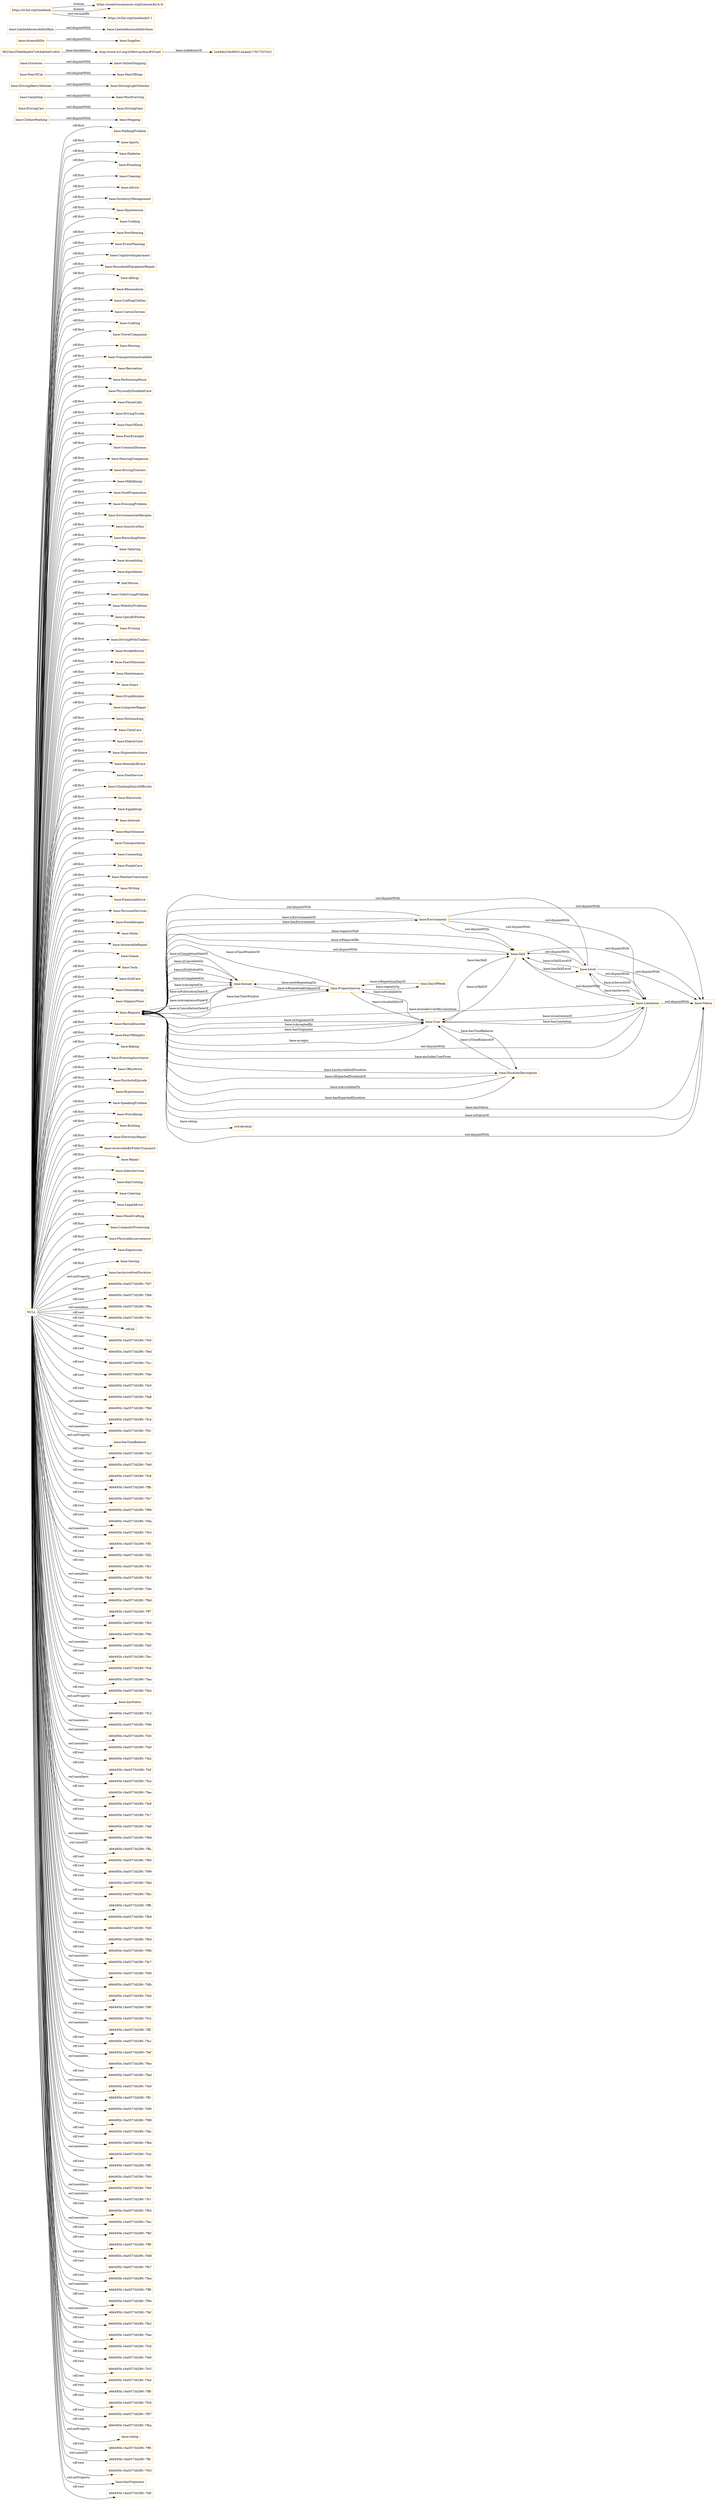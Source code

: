 digraph ar2dtool_diagram { 
rankdir=LR;
size="1501"
node [shape = rectangle, color="orange"]; "base:WalkingProblem" "base:Sports" "base:Mopping" "base:Diabetes" "base:Plumbing" "base:Cleaning" "base:Advice" "base:DrivingCars" "base:InventoryManagement" "base:Hypotension" "base:Cooking" "base:PoorHearing" "base:EventPlanning" "base:CognitiveImpairment" "time:Instant" "base:HouseholdEquipmentRepair" "base:Allergy" "base:Rheumatism" "time:DayOfWeek" "base:CraftingClothes" "base:UnevenTerrain" "base:Crafting" "base:Carpeting" "base:DrivingHeavyVehicles" "time:ProperInterval" "base:TravelCompanion" "base:Mowing" "base:TransportationAvailable" "base:Recreation" "base:PerformingMusic" "base:PhysicallyDisabledCare" "base:PhoneCalls" "base:DrivingTrucks" "base:FearOfDark" "base:PoorEyesight" "base:CommonDisease" "base:DancingCompanion" "base:DrivingTractors" "base:FearOfDogs" "base:MilkAllergy" "base:Groceries" "base:FoodPreparation" "base:DressingProblem" "base:EnvironmentalAllergies" "base:SensitiveSkin" "base:RecordingNotes" "base:Tailoring" "base:Assembling" "base:Level" "base:Ingredients" "foaf:Person" "2ed49e229cf80314a4adc17817537e31" "base:ToiletUsingProblem" "base:Limitation" "base:MobilityProblems" "base:SpecificPhobia" "base:Pruning" "base:DrivingWithTrailers" "base:StrokeHistory" "base:WoodCarving" "base:FearOfAnimals" "base:Maintenance" "base:User" "base:Stairs" "base:DrugAllergies" "base:ComputerRepair" "base:Dishwashing" "base:ChildCare" "base:DrivingVans" "base:ClothesWashing" "base:Accessibility" "base:ElderlyCare" "base:OnlineShopping" "base:HygieneAssitance" "base:MentallyIllCare" "base:Environment" "base:FoodService" "base:ClimbingStairsDifficulty" "base:Electricity" "base:EggAllergy" "base:Internet" "base:HeartDisease" "9623be2f29e6bae647c0cbd04e01d92c" "time:DurationDescription" "base:Transportation" "base:Status" "base:Counseling" "base:PeopleCare" "base:WeatherConstraint" "base:Writing" "base:FinancialAdvice" "base:PersonalServices" "base:FoodAllergies" "base:Water" "base:LimitedAccessibilityRain" "base:AutomobileRepair" "base:Games" "base:Tools" "base:SickCare" "http://www.w3.org/2006/vcard/ns#VCard" "base:GlutenAllergy" "base:FearOfCat" "base:SlipperyFloor" "base:Request" "base:MentalDisorder" "base:FearOfHeights" "base:Baking" "base:DrivingLightVehicles" "base:DressingAssistance" "base:OfficeWork" "base:PsychoticEpisode" "base:Hypertension" "base:SpeakingProblem" "base:NutsAllergy" "base:Knitting" "base:LimitedAccessibilitySnow" "base:ElectronicRepair" "base:AccessibleByPublicTransport" "base:Repair" "base:SalesServices" "base:Skill" "base:Supplies" "base:HairCutting" "base:Catering" "base:LegalAdvice" "base:WoodCrafting" "base:ComputerProcessing" "base:PhysicalInconvenience" "base:Depression" "base:Sewing" ; /*classes style*/
	"base:Groceries" -> "base:OnlineShopping" [ label = "owl:disjointWith" ];
	"base:LimitedAccessibilityRain" -> "base:LimitedAccessibilitySnow" [ label = "owl:disjointWith" ];
	"base:Limitation" -> "base:Status" [ label = "owl:disjointWith" ];
	"base:Limitation" -> "base:Skill" [ label = "owl:disjointWith" ];
	"base:Limitation" -> "base:Request" [ label = "owl:disjointWith" ];
	"base:Request" -> "base:Status" [ label = "owl:disjointWith" ];
	"base:Request" -> "base:Skill" [ label = "owl:disjointWith" ];
	"base:Carpeting" -> "base:WoodCarving" [ label = "owl:disjointWith" ];
	"base:FearOfCat" -> "base:FearOfDogs" [ label = "owl:disjointWith" ];
	"base:DrivingHeavyVehicles" -> "base:DrivingLightVehicles" [ label = "owl:disjointWith" ];
	"base:Accessibility" -> "base:Supplies" [ label = "owl:disjointWith" ];
	"base:Skill" -> "base:Status" [ label = "owl:disjointWith" ];
	"NULL" -> "base:hasAccreditedDuration" [ label = "owl:onProperty" ];
	"NULL" -> "466495b:16a0573d289:-7fd7" [ label = "rdf:rest" ];
	"NULL" -> "base:MentallyIllCare" [ label = "rdf:first" ];
	"NULL" -> "466495b:16a0573d289:-7fb6" [ label = "rdf:rest" ];
	"NULL" -> "base:FearOfHeights" [ label = "rdf:first" ];
	"NULL" -> "466495b:16a0573d289:-7f9a" [ label = "owl:members" ];
	"NULL" -> "base:DressingAssistance" [ label = "rdf:first" ];
	"NULL" -> "base:Water" [ label = "rdf:first" ];
	"NULL" -> "base:RecordingNotes" [ label = "rdf:first" ];
	"NULL" -> "466495b:16a0573d289:-7fe1" [ label = "rdf:rest" ];
	"NULL" -> "base:AutomobileRepair" [ label = "rdf:first" ];
	"NULL" -> "rdf:nil" [ label = "rdf:rest" ];
	"NULL" -> "base:SalesServices" [ label = "rdf:first" ];
	"NULL" -> "466495b:16a0573d289:-7fc0" [ label = "rdf:rest" ];
	"NULL" -> "base:HygieneAssitance" [ label = "rdf:first" ];
	"NULL" -> "466495b:16a0573d289:-7fed" [ label = "rdf:rest" ];
	"NULL" -> "base:Pruning" [ label = "rdf:first" ];
	"NULL" -> "466495b:16a0573d289:-7fcc" [ label = "rdf:rest" ];
	"NULL" -> "466495b:16a0573d289:-7fab" [ label = "rdf:rest" ];
	"NULL" -> "base:Tools" [ label = "rdf:first" ];
	"NULL" -> "466495b:16a0573d289:-7fe5" [ label = "rdf:rest" ];
	"NULL" -> "466495b:16a0573d289:-7fa8" [ label = "rdf:rest" ];
	"NULL" -> "466495b:16a0573d289:-7f9d" [ label = "owl:members" ];
	"NULL" -> "466495b:16a0573d289:-7fc4" [ label = "rdf:rest" ];
	"NULL" -> "466495b:16a0573d289:-7fd1" [ label = "owl:members" ];
	"NULL" -> "base:hasTimeBalance" [ label = "owl:onProperty" ];
	"NULL" -> "466495b:16a0573d289:-7fa3" [ label = "rdf:rest" ];
	"NULL" -> "base:StrokeHistory" [ label = "rdf:first" ];
	"NULL" -> "base:OfficeWork" [ label = "rdf:first" ];
	"NULL" -> "base:Assembling" [ label = "rdf:first" ];
	"NULL" -> "base:Sewing" [ label = "rdf:first" ];
	"NULL" -> "466495b:16a0573d289:-7fe9" [ label = "rdf:rest" ];
	"NULL" -> "466495b:16a0573d289:-7fc8" [ label = "rdf:rest" ];
	"NULL" -> "base:DrivingTrucks" [ label = "rdf:first" ];
	"NULL" -> "base:NutsAllergy" [ label = "rdf:first" ];
	"NULL" -> "466495b:16a0573d289:-7ffb" [ label = "rdf:rest" ];
	"NULL" -> "466495b:16a0573d289:-7fa7" [ label = "rdf:rest" ];
	"NULL" -> "base:Recreation" [ label = "rdf:first" ];
	"NULL" -> "466495b:16a0573d289:-7f96" [ label = "rdf:rest" ];
	"NULL" -> "466495b:16a0573d289:-7fda" [ label = "rdf:rest" ];
	"NULL" -> "466495b:16a0573d289:-7fe3" [ label = "owl:members" ];
	"NULL" -> "base:Electricity" [ label = "rdf:first" ];
	"NULL" -> "466495b:16a0573d289:-7ff3" [ label = "rdf:rest" ];
	"NULL" -> "base:FoodService" [ label = "rdf:first" ];
	"NULL" -> "466495b:16a0573d289:-7fd2" [ label = "rdf:rest" ];
	"NULL" -> "base:Games" [ label = "rdf:first" ];
	"NULL" -> "base:Sports" [ label = "rdf:first" ];
	"NULL" -> "466495b:16a0573d289:-7fb1" [ label = "rdf:rest" ];
	"NULL" -> "466495b:16a0573d289:-7fb2" [ label = "owl:members" ];
	"NULL" -> "base:AccessibleByPublicTransport" [ label = "rdf:first" ];
	"NULL" -> "466495b:16a0573d289:-7fde" [ label = "rdf:rest" ];
	"NULL" -> "base:Cooking" [ label = "rdf:first" ];
	"NULL" -> "base:Transportation" [ label = "rdf:first" ];
	"NULL" -> "466495b:16a0573d289:-7fbd" [ label = "rdf:rest" ];
	"NULL" -> "466495b:16a0573d289:-7ff7" [ label = "rdf:rest" ];
	"NULL" -> "base:ClimbingStairsDifficulty" [ label = "rdf:first" ];
	"NULL" -> "base:EnvironmentalAllergies" [ label = "rdf:first" ];
	"NULL" -> "base:FoodPreparation" [ label = "rdf:first" ];
	"NULL" -> "base:SlipperyFloor" [ label = "rdf:first" ];
	"NULL" -> "base:DrivingWithTrailers" [ label = "rdf:first" ];
	"NULL" -> "466495b:16a0573d289:-7fb5" [ label = "rdf:rest" ];
	"NULL" -> "466495b:16a0573d289:-7f9c" [ label = "rdf:rest" ];
	"NULL" -> "466495b:16a0573d289:-7fa5" [ label = "owl:members" ];
	"NULL" -> "base:Diabetes" [ label = "rdf:first" ];
	"NULL" -> "base:Plumbing" [ label = "rdf:first" ];
	"NULL" -> "466495b:16a0573d289:-7fec" [ label = "rdf:rest" ];
	"NULL" -> "466495b:16a0573d289:-7fcb" [ label = "rdf:rest" ];
	"NULL" -> "base:MobilityProblems" [ label = "rdf:first" ];
	"NULL" -> "466495b:16a0573d289:-7faa" [ label = "rdf:rest" ];
	"NULL" -> "466495b:16a0573d289:-7fe4" [ label = "rdf:rest" ];
	"NULL" -> "base:Knitting" [ label = "rdf:first" ];
	"NULL" -> "base:SpecificPhobia" [ label = "rdf:first" ];
	"NULL" -> "base:hasStatus" [ label = "owl:onProperty" ];
	"NULL" -> "466495b:16a0573d289:-7fc3" [ label = "rdf:rest" ];
	"NULL" -> "466495b:16a0573d289:-7fd6" [ label = "owl:members" ];
	"NULL" -> "base:ElderlyCare" [ label = "rdf:first" ];
	"NULL" -> "466495b:16a0573d289:-7fc6" [ label = "owl:members" ];
	"NULL" -> "466495b:16a0573d289:-7fa0" [ label = "owl:members" ];
	"NULL" -> "466495b:16a0573d289:-7fa2" [ label = "rdf:rest" ];
	"NULL" -> "base:Rheumatism" [ label = "rdf:first" ];
	"NULL" -> "base:Ingredients" [ label = "rdf:first" ];
	"NULL" -> "466495b:16a0573d289:-7fcf" [ label = "rdf:rest" ];
	"NULL" -> "466495b:16a0573d289:-7fca" [ label = "owl:members" ];
	"NULL" -> "466495b:16a0573d289:-7fae" [ label = "rdf:rest" ];
	"NULL" -> "466495b:16a0573d289:-7fe8" [ label = "rdf:rest" ];
	"NULL" -> "base:Maintenance" [ label = "rdf:first" ];
	"NULL" -> "466495b:16a0573d289:-7fc7" [ label = "rdf:rest" ];
	"NULL" -> "base:Allergy" [ label = "rdf:first" ];
	"NULL" -> "466495b:16a0573d289:-7fa6" [ label = "rdf:rest" ];
	"NULL" -> "base:SpeakingProblem" [ label = "rdf:first" ];
	"NULL" -> "466495b:16a0573d289:-7fb8" [ label = "owl:members" ];
	"NULL" -> "base:DressingProblem" [ label = "rdf:first" ];
	"NULL" -> "466495b:16a0573d289:-7ffa" [ label = "owl:unionOf" ];
	"NULL" -> "466495b:16a0573d289:-7fb0" [ label = "rdf:rest" ];
	"NULL" -> "466495b:16a0573d289:-7f99" [ label = "rdf:rest" ];
	"NULL" -> "base:PoorEyesight" [ label = "rdf:first" ];
	"NULL" -> "base:WeatherConstraint" [ label = "rdf:first" ];
	"NULL" -> "466495b:16a0573d289:-7fdd" [ label = "rdf:rest" ];
	"NULL" -> "base:EventPlanning" [ label = "rdf:first" ];
	"NULL" -> "base:DrivingTractors" [ label = "rdf:first" ];
	"NULL" -> "base:HeartDisease" [ label = "rdf:first" ];
	"NULL" -> "466495b:16a0573d289:-7fbc" [ label = "rdf:rest" ];
	"NULL" -> "466495b:16a0573d289:-7ff6" [ label = "rdf:rest" ];
	"NULL" -> "466495b:16a0573d289:-7fb9" [ label = "rdf:rest" ];
	"NULL" -> "base:LegalAdvice" [ label = "rdf:first" ];
	"NULL" -> "466495b:16a0573d289:-7fd5" [ label = "rdf:rest" ];
	"NULL" -> "base:Writing" [ label = "rdf:first" ];
	"NULL" -> "base:CognitiveImpairment" [ label = "rdf:first" ];
	"NULL" -> "base:FearOfAnimals" [ label = "rdf:first" ];
	"NULL" -> "466495b:16a0573d289:-7fb4" [ label = "rdf:rest" ];
	"NULL" -> "base:TransportationAvailable" [ label = "rdf:first" ];
	"NULL" -> "base:MilkAllergy" [ label = "rdf:first" ];
	"NULL" -> "466495b:16a0573d289:-7f9b" [ label = "rdf:rest" ];
	"NULL" -> "466495b:16a0573d289:-7fe7" [ label = "owl:members" ];
	"NULL" -> "base:ChildCare" [ label = "rdf:first" ];
	"NULL" -> "466495b:16a0573d289:-7fd9" [ label = "rdf:rest" ];
	"NULL" -> "466495b:16a0573d289:-7fdb" [ label = "owl:members" ];
	"NULL" -> "base:ElectronicRepair" [ label = "rdf:first" ];
	"NULL" -> "466495b:16a0573d289:-7feb" [ label = "rdf:rest" ];
	"NULL" -> "base:Depression" [ label = "rdf:first" ];
	"NULL" -> "base:Dishwashing" [ label = "rdf:first" ];
	"NULL" -> "466495b:16a0573d289:-7f9f" [ label = "rdf:rest" ];
	"NULL" -> "base:PhysicalInconvenience" [ label = "rdf:first" ];
	"NULL" -> "base:PoorHearing" [ label = "rdf:first" ];
	"NULL" -> "base:InventoryManagement" [ label = "rdf:first" ];
	"NULL" -> "466495b:16a0573d289:-7fc2" [ label = "rdf:rest" ];
	"NULL" -> "base:ToiletUsingProblem" [ label = "rdf:first" ];
	"NULL" -> "466495b:16a0573d289:-7ff2" [ label = "owl:members" ];
	"NULL" -> "base:Advice" [ label = "rdf:first" ];
	"NULL" -> "466495b:16a0573d289:-7fa1" [ label = "rdf:rest" ];
	"NULL" -> "466495b:16a0573d289:-7fef" [ label = "rdf:rest" ];
	"NULL" -> "base:Stairs" [ label = "rdf:first" ];
	"NULL" -> "466495b:16a0573d289:-7fbe" [ label = "owl:members" ];
	"NULL" -> "466495b:16a0573d289:-7fad" [ label = "rdf:rest" ];
	"NULL" -> "466495b:16a0573d289:-7fa9" [ label = "owl:members" ];
	"NULL" -> "base:Hypertension" [ label = "rdf:first" ];
	"NULL" -> "466495b:16a0573d289:-7ff1" [ label = "rdf:rest" ];
	"NULL" -> "base:TravelCompanion" [ label = "rdf:first" ];
	"NULL" -> "466495b:16a0573d289:-7fd0" [ label = "rdf:rest" ];
	"NULL" -> "base:Counseling" [ label = "rdf:first" ];
	"NULL" -> "base:PerformingMusic" [ label = "rdf:first" ];
	"NULL" -> "base:PeopleCare" [ label = "rdf:first" ];
	"NULL" -> "466495b:16a0573d289:-7f98" [ label = "rdf:rest" ];
	"NULL" -> "base:Hypotension" [ label = "rdf:first" ];
	"NULL" -> "466495b:16a0573d289:-7fdc" [ label = "rdf:rest" ];
	"NULL" -> "base:MentalDisorder" [ label = "rdf:first" ];
	"NULL" -> "base:EggAllergy" [ label = "rdf:first" ];
	"NULL" -> "466495b:16a0573d289:-7fbb" [ label = "rdf:rest" ];
	"NULL" -> "466495b:16a0573d289:-7fce" [ label = "owl:members" ];
	"NULL" -> "base:WoodCrafting" [ label = "rdf:first" ];
	"NULL" -> "466495b:16a0573d289:-7ff5" [ label = "rdf:rest" ];
	"NULL" -> "base:ComputerProcessing" [ label = "rdf:first" ];
	"NULL" -> "466495b:16a0573d289:-7fd4" [ label = "rdf:rest" ];
	"NULL" -> "base:UnevenTerrain" [ label = "rdf:first" ];
	"NULL" -> "466495b:16a0573d289:-7fe0" [ label = "owl:members" ];
	"NULL" -> "466495b:16a0573d289:-7fc1" [ label = "owl:members" ];
	"NULL" -> "base:FearOfDark" [ label = "rdf:first" ];
	"NULL" -> "466495b:16a0573d289:-7fb3" [ label = "rdf:rest" ];
	"NULL" -> "base:DrugAllergies" [ label = "rdf:first" ];
	"NULL" -> "base:FoodAllergies" [ label = "rdf:first" ];
	"NULL" -> "foaf:Person" [ label = "rdf:first" ];
	"NULL" -> "base:Baking" [ label = "rdf:first" ];
	"NULL" -> "466495b:16a0573d289:-7fac" [ label = "owl:members" ];
	"NULL" -> "466495b:16a0573d289:-7fbf" [ label = "rdf:rest" ];
	"NULL" -> "base:SensitiveSkin" [ label = "rdf:first" ];
	"NULL" -> "466495b:16a0573d289:-7ff9" [ label = "rdf:rest" ];
	"NULL" -> "base:Tailoring" [ label = "rdf:first" ];
	"NULL" -> "base:SickCare" [ label = "rdf:first" ];
	"NULL" -> "466495b:16a0573d289:-7fd8" [ label = "rdf:rest" ];
	"NULL" -> "base:DancingCompanion" [ label = "rdf:first" ];
	"NULL" -> "466495b:16a0573d289:-7fb7" [ label = "rdf:rest" ];
	"NULL" -> "base:Request" [ label = "rdf:first" ];
	"NULL" -> "base:HairCutting" [ label = "rdf:first" ];
	"NULL" -> "466495b:16a0573d289:-7fea" [ label = "rdf:rest" ];
	"NULL" -> "base:FinancialAdvice" [ label = "rdf:first" ];
	"NULL" -> "466495b:16a0573d289:-7ff8" [ label = "owl:members" ];
	"NULL" -> "466495b:16a0573d289:-7f9e" [ label = "rdf:rest" ];
	"NULL" -> "466495b:16a0573d289:-7faf" [ label = "owl:members" ];
	"NULL" -> "466495b:16a0573d289:-7fe2" [ label = "rdf:rest" ];
	"NULL" -> "base:CraftingClothes" [ label = "rdf:first" ];
	"NULL" -> "466495b:16a0573d289:-7fee" [ label = "rdf:rest" ];
	"NULL" -> "base:Internet" [ label = "rdf:first" ];
	"NULL" -> "466495b:16a0573d289:-7fcd" [ label = "rdf:rest" ];
	"NULL" -> "base:GlutenAllergy" [ label = "rdf:first" ];
	"NULL" -> "466495b:16a0573d289:-7fe6" [ label = "rdf:rest" ];
	"NULL" -> "base:PhysicallyDisabledCare" [ label = "rdf:first" ];
	"NULL" -> "base:PsychoticEpisode" [ label = "rdf:first" ];
	"NULL" -> "466495b:16a0573d289:-7fc5" [ label = "rdf:rest" ];
	"NULL" -> "base:Mowing" [ label = "rdf:first" ];
	"NULL" -> "466495b:16a0573d289:-7fa4" [ label = "rdf:rest" ];
	"NULL" -> "base:Crafting" [ label = "rdf:first" ];
	"NULL" -> "466495b:16a0573d289:-7ff0" [ label = "rdf:rest" ];
	"NULL" -> "466495b:16a0573d289:-7fc9" [ label = "rdf:rest" ];
	"NULL" -> "base:CommonDisease" [ label = "rdf:first" ];
	"NULL" -> "base:Cleaning" [ label = "rdf:first" ];
	"NULL" -> "466495b:16a0573d289:-7f97" [ label = "rdf:rest" ];
	"NULL" -> "base:WalkingProblem" [ label = "rdf:first" ];
	"NULL" -> "base:Repair" [ label = "rdf:first" ];
	"NULL" -> "base:PersonalServices" [ label = "rdf:first" ];
	"NULL" -> "base:ComputerRepair" [ label = "rdf:first" ];
	"NULL" -> "466495b:16a0573d289:-7fba" [ label = "rdf:rest" ];
	"NULL" -> "base:rating" [ label = "owl:onProperty" ];
	"NULL" -> "466495b:16a0573d289:-7ff4" [ label = "rdf:rest" ];
	"NULL" -> "466495b:16a0573d289:-7ffc" [ label = "owl:unionOf" ];
	"NULL" -> "466495b:16a0573d289:-7fd3" [ label = "rdf:rest" ];
	"NULL" -> "base:hasOriginator" [ label = "owl:onProperty" ];
	"NULL" -> "base:PhoneCalls" [ label = "rdf:first" ];
	"NULL" -> "466495b:16a0573d289:-7fdf" [ label = "rdf:rest" ];
	"NULL" -> "base:HouseholdEquipmentRepair" [ label = "rdf:first" ];
	"NULL" -> "base:Catering" [ label = "rdf:first" ];
	"base:DrivingCars" -> "base:DrivingVans" [ label = "owl:disjointWith" ];
	"https://w3id.org/timebank" -> "https://creativecommons.org/licenses/by/4.0/" [ label = ":license" ];
	"https://w3id.org/timebank" -> "https://w3id.org/timebank/0.1" [ label = "owl:versionIRI" ];
	"https://w3id.org/timebank" -> "https://creativecommons.org/licenses/by/4.0/" [ label = ":license" ];
	"base:Level" -> "base:Status" [ label = "owl:disjointWith" ];
	"base:Level" -> "base:Skill" [ label = "owl:disjointWith" ];
	"base:Level" -> "base:Request" [ label = "owl:disjointWith" ];
	"base:Level" -> "base:Limitation" [ label = "owl:disjointWith" ];
	"base:ClothesWashing" -> "base:Mopping" [ label = "owl:disjointWith" ];
	"base:Environment" -> "base:Status" [ label = "owl:disjointWith" ];
	"base:Environment" -> "base:Skill" [ label = "owl:disjointWith" ];
	"base:Environment" -> "base:Request" [ label = "owl:disjointWith" ];
	"base:Environment" -> "base:Limitation" [ label = "owl:disjointWith" ];
	"base:Environment" -> "base:Level" [ label = "owl:disjointWith" ];
	"time:Instant" -> "base:Request" [ label = "base:isPublicationDateOf" ];
	"base:Level" -> "base:Limitation" [ label = "base:isSeverityOf" ];
	"time:ProperInterval" -> "time:Instant" [ label = "base:endsRepeatingOn" ];
	"base:Request" -> "time:Instant" [ label = "base:isCancelledOn" ];
	"time:ProperInterval" -> "base:Request" [ label = "base:isTimeWindowOf" ];
	"base:Request" -> "time:Instant" [ label = "base:isPublishedOn" ];
	"base:Request" -> "time:ProperInterval" [ label = "base:hasTimeWindow" ];
	"base:Skill" -> "base:User" [ label = "base:isSkillOf" ];
	"time:Instant" -> "time:ProperInterval" [ label = "base:isRepeatingEndpointOf" ];
	"base:Request" -> "time:Instant" [ label = "base:isCompletedOn" ];
	"base:Request" -> "base:Environment" [ label = "base:hasEnvironment" ];
	"base:Request" -> "xsd:decimal" [ label = "base:rating" ];
	"base:Level" -> "base:Skill" [ label = "base:isSkillLevelOf" ];
	"base:User" -> "base:Skill" [ label = "base:hasSkill" ];
	"base:Request" -> "time:DurationDescription" [ label = "base:hasAccreditedDuration" ];
	"base:User" -> "base:Request" [ label = "base:accepts" ];
	"time:Instant" -> "base:Request" [ label = "base:isAcceptanceDateOf" ];
	"base:Limitation" -> "base:User" [ label = "base:isLimitationOf" ];
	"time:Instant" -> "base:Request" [ label = "base:isCancellationDateOf" ];
	"http://www.w3.org/2006/vcard/ns#VCard" -> "2ed49e229cf80314a4adc17817537e31" [ label = "base:isAddressOf" ];
	"base:User" -> "time:DurationDescription" [ label = "base:hasTimeBalance" ];
	"base:User" -> "base:Request" [ label = "base:isOriginatorOf" ];
	"time:DurationDescription" -> "base:User" [ label = "base:isTimeBalanceOf" ];
	"base:Request" -> "base:Skill" [ label = "base:requiresSkill" ];
	"time:DurationDescription" -> "base:Request" [ label = "base:isExpectedDurationOf" ];
	"time:DayOfWeek" -> "time:ProperInterval" [ label = "base:isRepetitionDayOf" ];
	"base:Request" -> "base:Limitation" [ label = "base:excludesUserByLimitation" ];
	"base:Environment" -> "base:Request" [ label = "base:isEnvironmentOf" ];
	"base:Limitation" -> "base:Level" [ label = "base:hasSeverity" ];
	"base:Status" -> "base:Request" [ label = "base:isStatusOf" ];
	"base:Request" -> "base:User" [ label = "base:isAcceptedBy" ];
	"base:Request" -> "base:Status" [ label = "base:hasStatus" ];
	"time:ProperInterval" -> "base:User" [ label = "base:isAvailabilityOf" ];
	"time:ProperInterval" -> "time:DayOfWeek" [ label = "base:repeatsOn" ];
	"base:Limitation" -> "base:Request" [ label = "base:excludesUserFrom" ];
	"base:Request" -> "time:Instant" [ label = "base:isAcceptedOn" ];
	"base:Skill" -> "base:Request" [ label = "base:isRequiredBy" ];
	"base:User" -> "time:ProperInterval" [ label = "base:isAvailableOn" ];
	"base:Request" -> "time:DurationDescription" [ label = "base:hasExpectedDuration" ];
	"base:User" -> "base:Limitation" [ label = "base:hasLimitation" ];
	"time:Instant" -> "base:Request" [ label = "base:isCompletionDateOf" ];
	"9623be2f29e6bae647c0cbd04e01d92c" -> "http://www.w3.org/2006/vcard/ns#VCard" [ label = "base:hasAddress" ];
	"base:Request" -> "base:User" [ label = "base:hasOriginator" ];
	"time:DurationDescription" -> "base:Request" [ label = "base:isAccreditedTo" ];
	"base:Skill" -> "base:Level" [ label = "base:hasSkillLevel" ];

}
